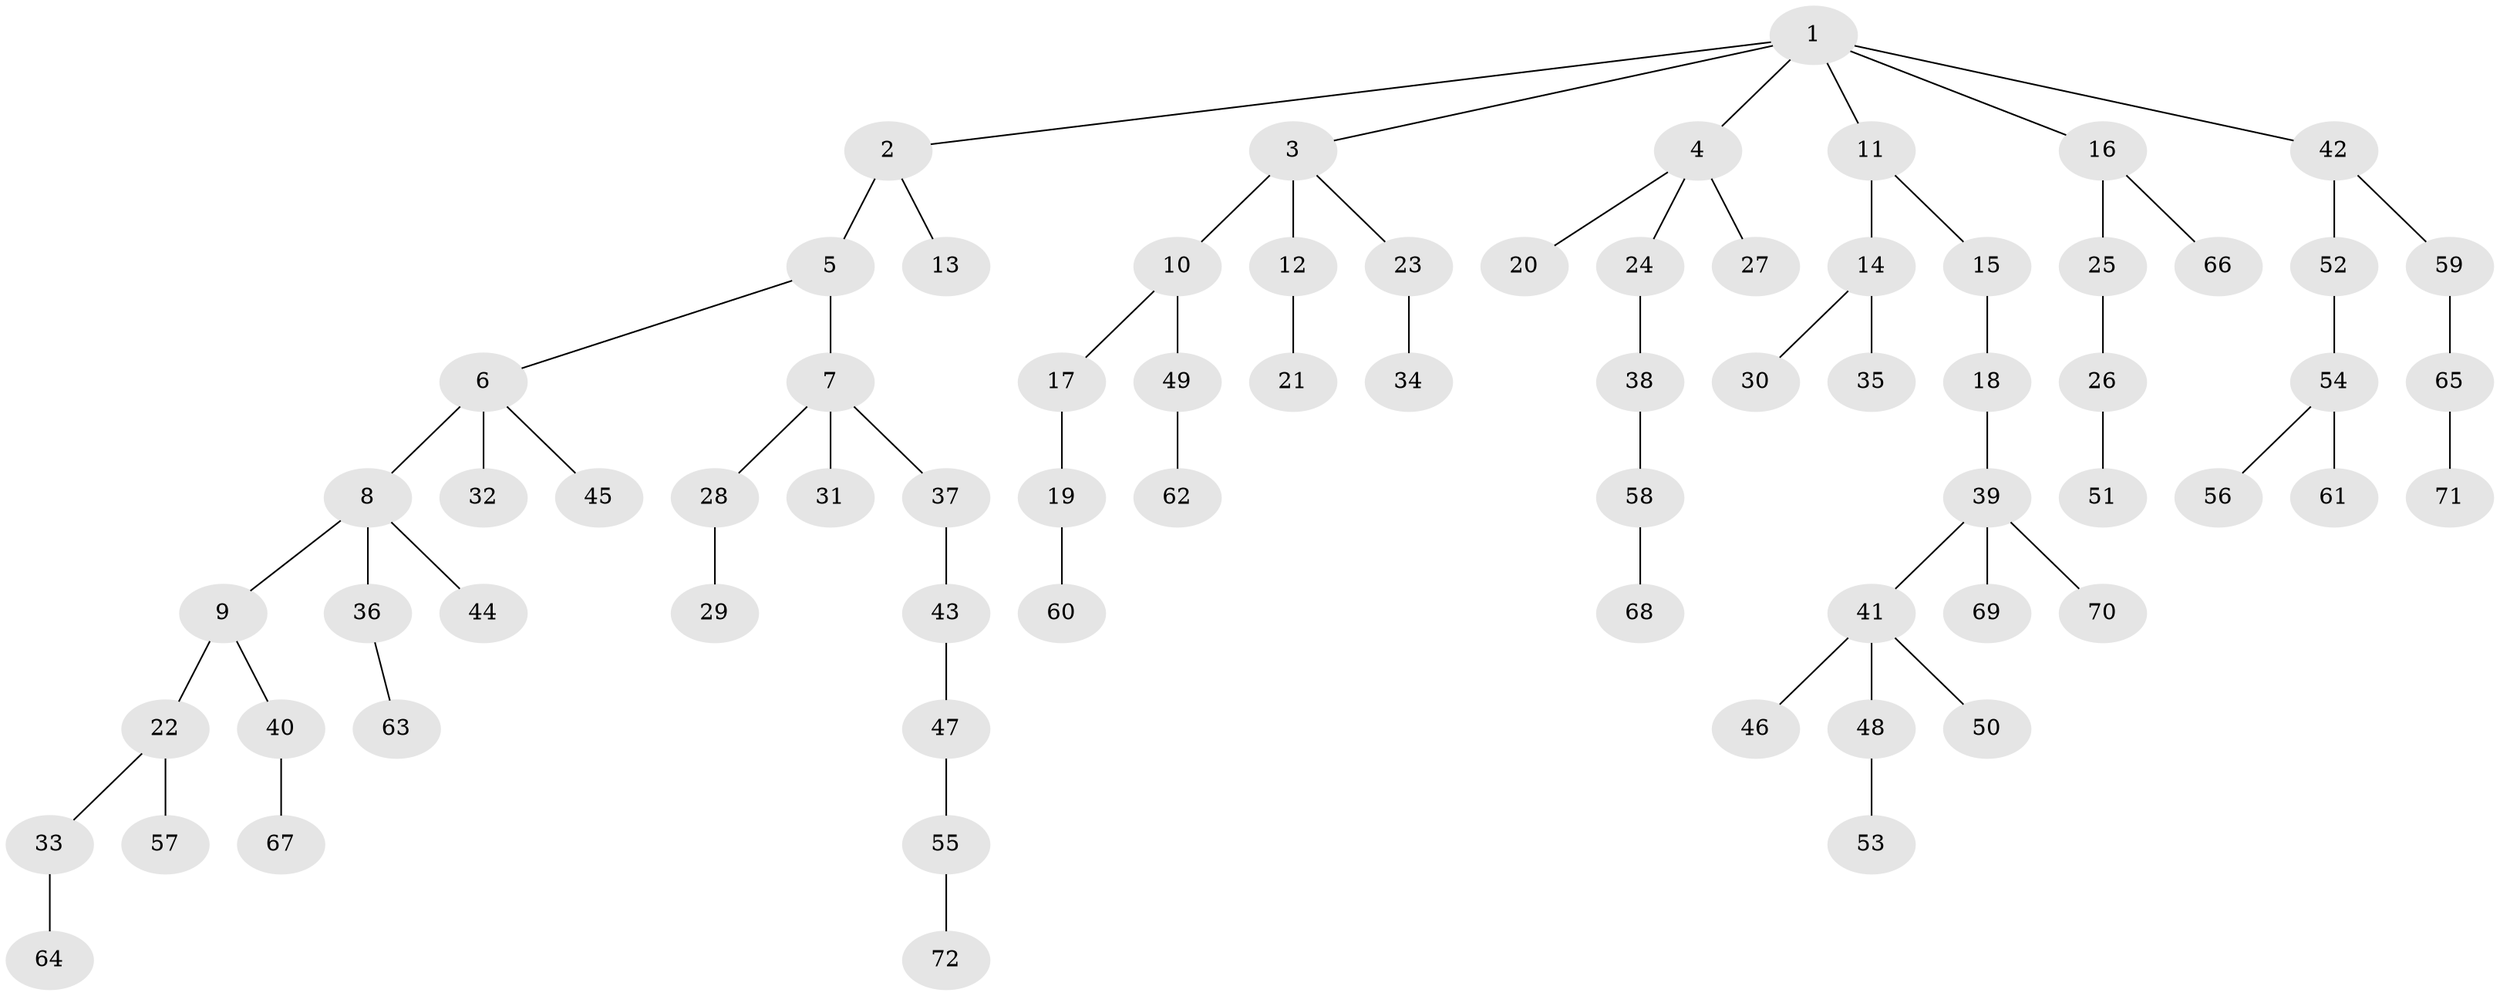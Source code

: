 // original degree distribution, {7: 0.006993006993006993, 3: 0.16083916083916083, 6: 0.02097902097902098, 5: 0.04195804195804196, 1: 0.48951048951048953, 4: 0.03496503496503497, 2: 0.24475524475524477}
// Generated by graph-tools (version 1.1) at 2025/37/03/09/25 02:37:00]
// undirected, 72 vertices, 71 edges
graph export_dot {
graph [start="1"]
  node [color=gray90,style=filled];
  1;
  2;
  3;
  4;
  5;
  6;
  7;
  8;
  9;
  10;
  11;
  12;
  13;
  14;
  15;
  16;
  17;
  18;
  19;
  20;
  21;
  22;
  23;
  24;
  25;
  26;
  27;
  28;
  29;
  30;
  31;
  32;
  33;
  34;
  35;
  36;
  37;
  38;
  39;
  40;
  41;
  42;
  43;
  44;
  45;
  46;
  47;
  48;
  49;
  50;
  51;
  52;
  53;
  54;
  55;
  56;
  57;
  58;
  59;
  60;
  61;
  62;
  63;
  64;
  65;
  66;
  67;
  68;
  69;
  70;
  71;
  72;
  1 -- 2 [weight=1.0];
  1 -- 3 [weight=1.0];
  1 -- 4 [weight=1.0];
  1 -- 11 [weight=1.0];
  1 -- 16 [weight=1.0];
  1 -- 42 [weight=1.0];
  2 -- 5 [weight=2.0];
  2 -- 13 [weight=1.0];
  3 -- 10 [weight=1.0];
  3 -- 12 [weight=2.0];
  3 -- 23 [weight=1.0];
  4 -- 20 [weight=1.0];
  4 -- 24 [weight=1.0];
  4 -- 27 [weight=1.0];
  5 -- 6 [weight=1.0];
  5 -- 7 [weight=1.0];
  6 -- 8 [weight=1.0];
  6 -- 32 [weight=4.0];
  6 -- 45 [weight=1.0];
  7 -- 28 [weight=1.0];
  7 -- 31 [weight=1.0];
  7 -- 37 [weight=1.0];
  8 -- 9 [weight=1.0];
  8 -- 36 [weight=1.0];
  8 -- 44 [weight=1.0];
  9 -- 22 [weight=2.0];
  9 -- 40 [weight=1.0];
  10 -- 17 [weight=1.0];
  10 -- 49 [weight=1.0];
  11 -- 14 [weight=3.0];
  11 -- 15 [weight=1.0];
  12 -- 21 [weight=1.0];
  14 -- 30 [weight=1.0];
  14 -- 35 [weight=1.0];
  15 -- 18 [weight=1.0];
  16 -- 25 [weight=1.0];
  16 -- 66 [weight=1.0];
  17 -- 19 [weight=1.0];
  18 -- 39 [weight=1.0];
  19 -- 60 [weight=2.0];
  22 -- 33 [weight=1.0];
  22 -- 57 [weight=1.0];
  23 -- 34 [weight=1.0];
  24 -- 38 [weight=1.0];
  25 -- 26 [weight=1.0];
  26 -- 51 [weight=1.0];
  28 -- 29 [weight=1.0];
  33 -- 64 [weight=1.0];
  36 -- 63 [weight=1.0];
  37 -- 43 [weight=1.0];
  38 -- 58 [weight=1.0];
  39 -- 41 [weight=1.0];
  39 -- 69 [weight=1.0];
  39 -- 70 [weight=1.0];
  40 -- 67 [weight=1.0];
  41 -- 46 [weight=1.0];
  41 -- 48 [weight=1.0];
  41 -- 50 [weight=1.0];
  42 -- 52 [weight=1.0];
  42 -- 59 [weight=1.0];
  43 -- 47 [weight=1.0];
  47 -- 55 [weight=1.0];
  48 -- 53 [weight=1.0];
  49 -- 62 [weight=1.0];
  52 -- 54 [weight=1.0];
  54 -- 56 [weight=1.0];
  54 -- 61 [weight=1.0];
  55 -- 72 [weight=1.0];
  58 -- 68 [weight=1.0];
  59 -- 65 [weight=2.0];
  65 -- 71 [weight=1.0];
}
